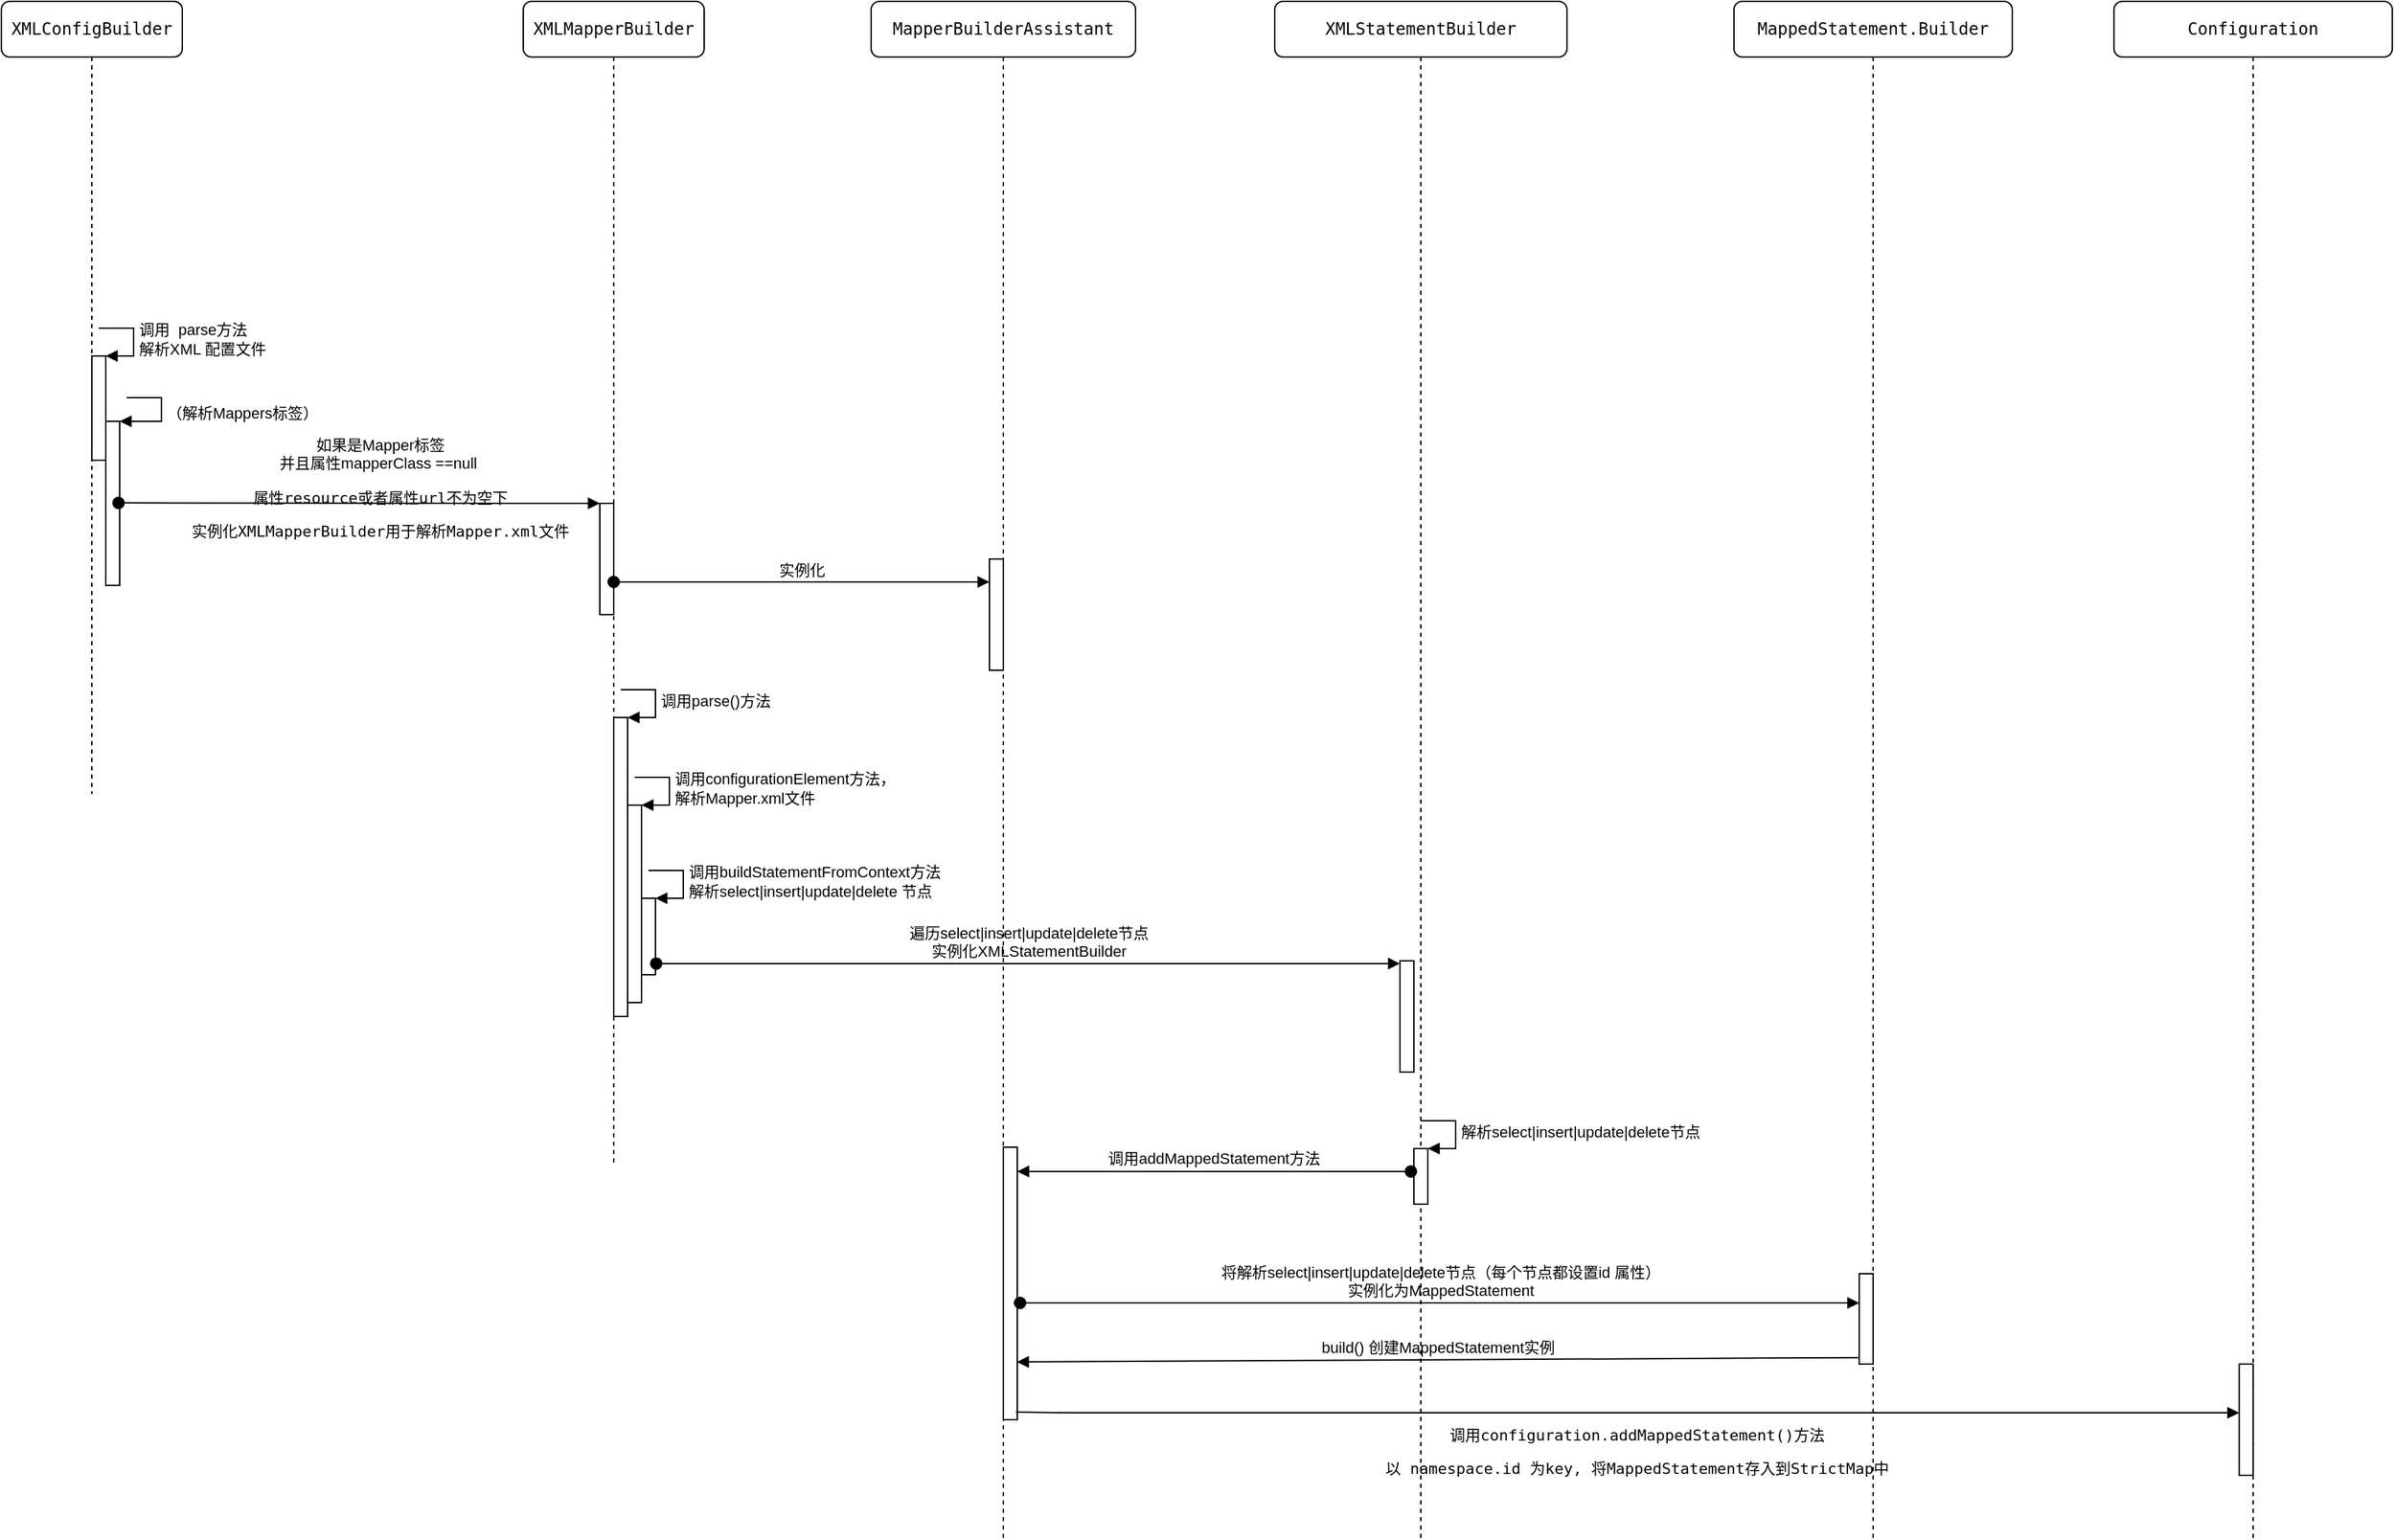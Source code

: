 <mxfile version="10.7.7" type="device"><diagram name="Page-1" id="13e1069c-82ec-6db2-03f1-153e76fe0fe0"><mxGraphModel dx="1394" dy="788" grid="1" gridSize="10" guides="1" tooltips="1" connect="1" arrows="1" fold="1" page="1" pageScale="1" pageWidth="1100" pageHeight="850" background="#ffffff" math="0" shadow="0"><root><mxCell id="0"/><mxCell id="1" parent="0"/><mxCell id="7baba1c4bc27f4b0-3" value="&lt;pre&gt;XMLConfigBuilder&lt;/pre&gt;" style="shape=umlLifeline;perimeter=lifelinePerimeter;whiteSpace=wrap;html=1;container=1;collapsible=0;recursiveResize=0;outlineConnect=0;rounded=1;shadow=0;comic=0;labelBackgroundColor=none;strokeColor=#000000;strokeWidth=1;fillColor=#FFFFFF;fontFamily=Verdana;fontSize=12;fontColor=#000000;align=center;" parent="1" vertex="1"><mxGeometry x="495" y="95" width="130" height="570" as="geometry"/></mxCell><mxCell id="gPdFIdoxRjiTvUadIYnj-18" value="" style="html=1;points=[];perimeter=orthogonalPerimeter;" parent="7baba1c4bc27f4b0-3" vertex="1"><mxGeometry x="65" y="255" width="10" height="75" as="geometry"/></mxCell><mxCell id="gPdFIdoxRjiTvUadIYnj-19" value="调用&amp;nbsp;&amp;nbsp;&lt;span&gt;parse方法&lt;br&gt;解析XML 配置文件&lt;br&gt;&lt;/span&gt;" style="edgeStyle=orthogonalEdgeStyle;html=1;align=left;spacingLeft=2;endArrow=block;rounded=0;entryX=1;entryY=0;" parent="7baba1c4bc27f4b0-3" target="gPdFIdoxRjiTvUadIYnj-18" edge="1"><mxGeometry relative="1" as="geometry"><mxPoint x="70" y="235" as="sourcePoint"/><Array as="points"><mxPoint x="95" y="235"/></Array></mxGeometry></mxCell><mxCell id="gPdFIdoxRjiTvUadIYnj-39" value="" style="html=1;points=[];perimeter=orthogonalPerimeter;" parent="7baba1c4bc27f4b0-3" vertex="1"><mxGeometry x="75" y="302" width="10" height="118" as="geometry"/></mxCell><mxCell id="gPdFIdoxRjiTvUadIYnj-40" value="&lt;span&gt;（解析Mappers标签）&lt;br&gt;&lt;/span&gt;" style="edgeStyle=orthogonalEdgeStyle;html=1;align=left;spacingLeft=2;endArrow=block;rounded=0;entryX=1;entryY=0;" parent="7baba1c4bc27f4b0-3" target="gPdFIdoxRjiTvUadIYnj-39" edge="1"><mxGeometry relative="1" as="geometry"><mxPoint x="90" y="285" as="sourcePoint"/><Array as="points"><mxPoint x="115" y="285"/></Array></mxGeometry></mxCell><mxCell id="_Is9w0K905BmWL-mZaie-1" value="&lt;pre&gt;&lt;pre&gt;XMLMapperBuilder&lt;/pre&gt;&lt;/pre&gt;" style="shape=umlLifeline;perimeter=lifelinePerimeter;whiteSpace=wrap;html=1;container=1;collapsible=0;recursiveResize=0;outlineConnect=0;rounded=1;shadow=0;comic=0;labelBackgroundColor=none;strokeColor=#000000;strokeWidth=1;fillColor=#FFFFFF;fontFamily=Verdana;fontSize=12;fontColor=#000000;align=center;" parent="1" vertex="1"><mxGeometry x="870" y="95" width="130" height="835" as="geometry"/></mxCell><mxCell id="_Is9w0K905BmWL-mZaie-6" value="" style="html=1;points=[];perimeter=orthogonalPerimeter;" parent="_Is9w0K905BmWL-mZaie-1" vertex="1"><mxGeometry x="55" y="361" width="10" height="80" as="geometry"/></mxCell><mxCell id="_Is9w0K905BmWL-mZaie-14" value="" style="html=1;points=[];perimeter=orthogonalPerimeter;" parent="_Is9w0K905BmWL-mZaie-1" vertex="1"><mxGeometry x="65" y="515" width="10" height="215" as="geometry"/></mxCell><mxCell id="_Is9w0K905BmWL-mZaie-15" value="调用&lt;span&gt;parse()方法&lt;/span&gt;" style="edgeStyle=orthogonalEdgeStyle;html=1;align=left;spacingLeft=2;endArrow=block;rounded=0;entryX=1;entryY=0;labelBackgroundColor=none;" parent="_Is9w0K905BmWL-mZaie-1" target="_Is9w0K905BmWL-mZaie-14" edge="1"><mxGeometry relative="1" as="geometry"><mxPoint x="70" y="495" as="sourcePoint"/><Array as="points"><mxPoint x="95" y="495"/></Array></mxGeometry></mxCell><mxCell id="_Is9w0K905BmWL-mZaie-16" value="" style="html=1;points=[];perimeter=orthogonalPerimeter;" parent="_Is9w0K905BmWL-mZaie-1" vertex="1"><mxGeometry x="75" y="578" width="10" height="142" as="geometry"/></mxCell><mxCell id="_Is9w0K905BmWL-mZaie-17" value="调用configurationElement方法，&lt;br&gt;解析Mapper.xml文件" style="edgeStyle=orthogonalEdgeStyle;html=1;align=left;spacingLeft=2;endArrow=block;rounded=0;entryX=1;entryY=0;labelBackgroundColor=none;" parent="_Is9w0K905BmWL-mZaie-1" target="_Is9w0K905BmWL-mZaie-16" edge="1"><mxGeometry relative="1" as="geometry"><mxPoint x="80" y="558" as="sourcePoint"/><Array as="points"><mxPoint x="105" y="558"/></Array></mxGeometry></mxCell><mxCell id="_Is9w0K905BmWL-mZaie-18" value="" style="html=1;points=[];perimeter=orthogonalPerimeter;" parent="_Is9w0K905BmWL-mZaie-1" vertex="1"><mxGeometry x="85" y="645" width="10" height="55" as="geometry"/></mxCell><mxCell id="_Is9w0K905BmWL-mZaie-19" value="&lt;span&gt;调用buildStatementFromContext方法&lt;br&gt;解析select|insert|update|delete 节点&lt;br&gt;&lt;/span&gt;" style="edgeStyle=orthogonalEdgeStyle;html=1;align=left;spacingLeft=2;endArrow=block;rounded=0;entryX=1;entryY=0;labelBackgroundColor=none;" parent="_Is9w0K905BmWL-mZaie-1" target="_Is9w0K905BmWL-mZaie-18" edge="1"><mxGeometry relative="1" as="geometry"><mxPoint x="90" y="625" as="sourcePoint"/><Array as="points"><mxPoint x="115" y="625"/></Array></mxGeometry></mxCell><mxCell id="_Is9w0K905BmWL-mZaie-7" value="如果是Mapper标签&lt;br&gt;并且属性&lt;span&gt;mapperClass ==null&amp;nbsp;&lt;br&gt;&lt;/span&gt;&lt;pre&gt;属性resource或者属性url不为空下&lt;/pre&gt;&lt;pre&gt;实例化XMLMapperBuilder用于解析Mapper.xml文件&lt;/pre&gt;" style="html=1;verticalAlign=bottom;startArrow=oval;endArrow=block;startSize=8;rounded=1;exitX=0.916;exitY=0.497;exitDx=0;exitDy=0;exitPerimeter=0;labelBackgroundColor=none;" parent="1" source="gPdFIdoxRjiTvUadIYnj-39" target="_Is9w0K905BmWL-mZaie-6" edge="1"><mxGeometry x="0.088" y="-40" relative="1" as="geometry"><mxPoint x="745" y="456" as="sourcePoint"/><mxPoint as="offset"/></mxGeometry></mxCell><mxCell id="_Is9w0K905BmWL-mZaie-10" value="&lt;pre&gt;&lt;pre&gt;&lt;pre&gt;MapperBuilderAssistant&lt;/pre&gt;&lt;/pre&gt;&lt;/pre&gt;" style="shape=umlLifeline;perimeter=lifelinePerimeter;whiteSpace=wrap;html=1;container=1;collapsible=0;recursiveResize=0;outlineConnect=0;rounded=1;shadow=0;comic=0;labelBackgroundColor=none;strokeColor=#000000;strokeWidth=1;fillColor=#FFFFFF;fontFamily=Verdana;fontSize=12;fontColor=#000000;align=center;" parent="1" vertex="1"><mxGeometry x="1120" y="95" width="190" height="1105" as="geometry"/></mxCell><mxCell id="_Is9w0K905BmWL-mZaie-12" value="" style="html=1;points=[];perimeter=orthogonalPerimeter;" parent="_Is9w0K905BmWL-mZaie-10" vertex="1"><mxGeometry x="85" y="401" width="10" height="80" as="geometry"/></mxCell><mxCell id="_Is9w0K905BmWL-mZaie-27" value="" style="html=1;points=[];perimeter=orthogonalPerimeter;" parent="_Is9w0K905BmWL-mZaie-10" vertex="1"><mxGeometry x="95" y="824" width="10" height="196" as="geometry"/></mxCell><mxCell id="_Is9w0K905BmWL-mZaie-13" value="实例化" style="html=1;verticalAlign=bottom;startArrow=oval;endArrow=block;startSize=8;labelBackgroundColor=none;" parent="1" source="_Is9w0K905BmWL-mZaie-1" target="_Is9w0K905BmWL-mZaie-12" edge="1"><mxGeometry relative="1" as="geometry"><mxPoint x="1145" y="496" as="sourcePoint"/></mxGeometry></mxCell><mxCell id="_Is9w0K905BmWL-mZaie-20" value="&lt;pre&gt;&lt;pre&gt;&lt;pre&gt;&lt;pre&gt;XMLStatementBuilder&lt;/pre&gt;&lt;/pre&gt;&lt;/pre&gt;&lt;/pre&gt;" style="shape=umlLifeline;perimeter=lifelinePerimeter;whiteSpace=wrap;html=1;container=1;collapsible=0;recursiveResize=0;outlineConnect=0;rounded=1;shadow=0;comic=0;labelBackgroundColor=none;strokeColor=#000000;strokeWidth=1;fillColor=#FFFFFF;fontFamily=Verdana;fontSize=12;fontColor=#000000;align=center;" parent="1" vertex="1"><mxGeometry x="1410" y="95" width="210" height="1105" as="geometry"/></mxCell><mxCell id="_Is9w0K905BmWL-mZaie-22" value="" style="html=1;points=[];perimeter=orthogonalPerimeter;" parent="_Is9w0K905BmWL-mZaie-20" vertex="1"><mxGeometry x="90" y="690" width="10" height="80" as="geometry"/></mxCell><mxCell id="_Is9w0K905BmWL-mZaie-25" value="" style="html=1;points=[];perimeter=orthogonalPerimeter;" parent="_Is9w0K905BmWL-mZaie-20" vertex="1"><mxGeometry x="100" y="825" width="10" height="40" as="geometry"/></mxCell><mxCell id="_Is9w0K905BmWL-mZaie-26" value="解析&lt;span&gt;select|insert|update|delete节点&lt;/span&gt;" style="edgeStyle=orthogonalEdgeStyle;html=1;align=left;spacingLeft=2;endArrow=block;rounded=0;entryX=1;entryY=0;labelBackgroundColor=none;" parent="_Is9w0K905BmWL-mZaie-20" target="_Is9w0K905BmWL-mZaie-25" edge="1"><mxGeometry relative="1" as="geometry"><mxPoint x="105" y="805" as="sourcePoint"/><Array as="points"><mxPoint x="130" y="805"/></Array></mxGeometry></mxCell><mxCell id="_Is9w0K905BmWL-mZaie-23" value="遍历select|insert|update|delete节点&lt;br&gt;实例化&lt;span&gt;XMLStatementBuilder&lt;/span&gt;" style="html=1;verticalAlign=bottom;startArrow=oval;endArrow=block;startSize=8;labelBackgroundColor=none;exitX=1.054;exitY=0.854;exitDx=0;exitDy=0;exitPerimeter=0;" parent="1" source="_Is9w0K905BmWL-mZaie-18" target="_Is9w0K905BmWL-mZaie-22" edge="1"><mxGeometry relative="1" as="geometry"><mxPoint x="1440" y="785" as="sourcePoint"/></mxGeometry></mxCell><mxCell id="_Is9w0K905BmWL-mZaie-28" value="调用addMappedStatement方法" style="html=1;verticalAlign=bottom;startArrow=oval;endArrow=block;startSize=8;labelBackgroundColor=none;exitX=-0.215;exitY=0.412;exitDx=0;exitDy=0;exitPerimeter=0;" parent="1" source="_Is9w0K905BmWL-mZaie-25" target="_Is9w0K905BmWL-mZaie-27" edge="1"><mxGeometry relative="1" as="geometry"><mxPoint x="1155" y="880" as="sourcePoint"/></mxGeometry></mxCell><mxCell id="_Is9w0K905BmWL-mZaie-29" value="&lt;pre&gt;&lt;pre&gt;&lt;pre&gt;&lt;pre&gt;&lt;pre&gt;&lt;pre&gt;MappedStatement.Builder&lt;/pre&gt;&lt;/pre&gt;&lt;/pre&gt;&lt;/pre&gt;&lt;/pre&gt;&lt;/pre&gt;" style="shape=umlLifeline;perimeter=lifelinePerimeter;whiteSpace=wrap;html=1;container=1;collapsible=0;recursiveResize=0;outlineConnect=0;rounded=1;shadow=0;comic=0;labelBackgroundColor=none;strokeColor=#000000;strokeWidth=1;fillColor=#FFFFFF;fontFamily=Verdana;fontSize=12;fontColor=#000000;align=center;" parent="1" vertex="1"><mxGeometry x="1740" y="95" width="200" height="1105" as="geometry"/></mxCell><mxCell id="_Is9w0K905BmWL-mZaie-33" value="" style="html=1;points=[];perimeter=orthogonalPerimeter;" parent="_Is9w0K905BmWL-mZaie-29" vertex="1"><mxGeometry x="90" y="915" width="10" height="65" as="geometry"/></mxCell><mxCell id="_Is9w0K905BmWL-mZaie-34" value="将解析select|insert|update|delete节点（每个节点都设置id 属性）&lt;br&gt;实例化为MappedStatement&lt;br&gt;" style="html=1;verticalAlign=bottom;startArrow=oval;endArrow=block;startSize=8;labelBackgroundColor=none;exitX=1.208;exitY=0.7;exitDx=0;exitDy=0;exitPerimeter=0;" parent="1" edge="1"><mxGeometry relative="1" as="geometry"><mxPoint x="1227" y="1031" as="sourcePoint"/><mxPoint x="1830" y="1031" as="targetPoint"/></mxGeometry></mxCell><mxCell id="_Is9w0K905BmWL-mZaie-36" value="&lt;pre&gt;&lt;pre&gt;&lt;pre&gt;&lt;pre&gt;&lt;pre&gt;&lt;pre&gt;Configuration&lt;/pre&gt;&lt;/pre&gt;&lt;/pre&gt;&lt;/pre&gt;&lt;/pre&gt;&lt;/pre&gt;" style="shape=umlLifeline;perimeter=lifelinePerimeter;whiteSpace=wrap;html=1;container=1;collapsible=0;recursiveResize=0;outlineConnect=0;rounded=1;shadow=0;comic=0;labelBackgroundColor=none;strokeColor=#000000;strokeWidth=1;fillColor=#FFFFFF;fontFamily=Verdana;fontSize=12;fontColor=#000000;align=center;" parent="1" vertex="1"><mxGeometry x="2013.077" y="95" width="200" height="1105" as="geometry"/></mxCell><mxCell id="_Is9w0K905BmWL-mZaie-37" value="" style="html=1;points=[];perimeter=orthogonalPerimeter;" parent="_Is9w0K905BmWL-mZaie-36" vertex="1"><mxGeometry x="90" y="980" width="10" height="80" as="geometry"/></mxCell><mxCell id="_Is9w0K905BmWL-mZaie-40" value="build() 创建MappedStatement实例" style="html=1;verticalAlign=bottom;endArrow=block;labelBackgroundColor=none;exitX=-0.061;exitY=0.928;exitDx=0;exitDy=0;exitPerimeter=0;entryX=0.977;entryY=0.788;entryDx=0;entryDy=0;entryPerimeter=0;" parent="1" source="_Is9w0K905BmWL-mZaie-33" target="_Is9w0K905BmWL-mZaie-27" edge="1"><mxGeometry width="80" relative="1" as="geometry"><mxPoint x="1610" y="1090" as="sourcePoint"/><mxPoint x="1226" y="1066" as="targetPoint"/></mxGeometry></mxCell><mxCell id="_Is9w0K905BmWL-mZaie-41" value="&lt;pre&gt;&lt;span&gt;调用configuration&lt;/span&gt;.addMappedStatement()方法&lt;/pre&gt;&lt;pre&gt;以 namespace.id 为key, 将MappedStatement存入到StrictMap中&lt;/pre&gt;" style="html=1;verticalAlign=bottom;endArrow=block;labelBackgroundColor=none;exitX=0.9;exitY=0.972;exitDx=0;exitDy=0;exitPerimeter=0;" parent="1" source="_Is9w0K905BmWL-mZaie-27" target="_Is9w0K905BmWL-mZaie-37" edge="1"><mxGeometry x="0.015" y="-60" width="80" relative="1" as="geometry"><mxPoint x="1230" y="1110" as="sourcePoint"/><mxPoint x="1310" y="1110" as="targetPoint"/><Array as="points"><mxPoint x="1260" y="1110"/></Array><mxPoint as="offset"/></mxGeometry></mxCell></root></mxGraphModel></diagram></mxfile>